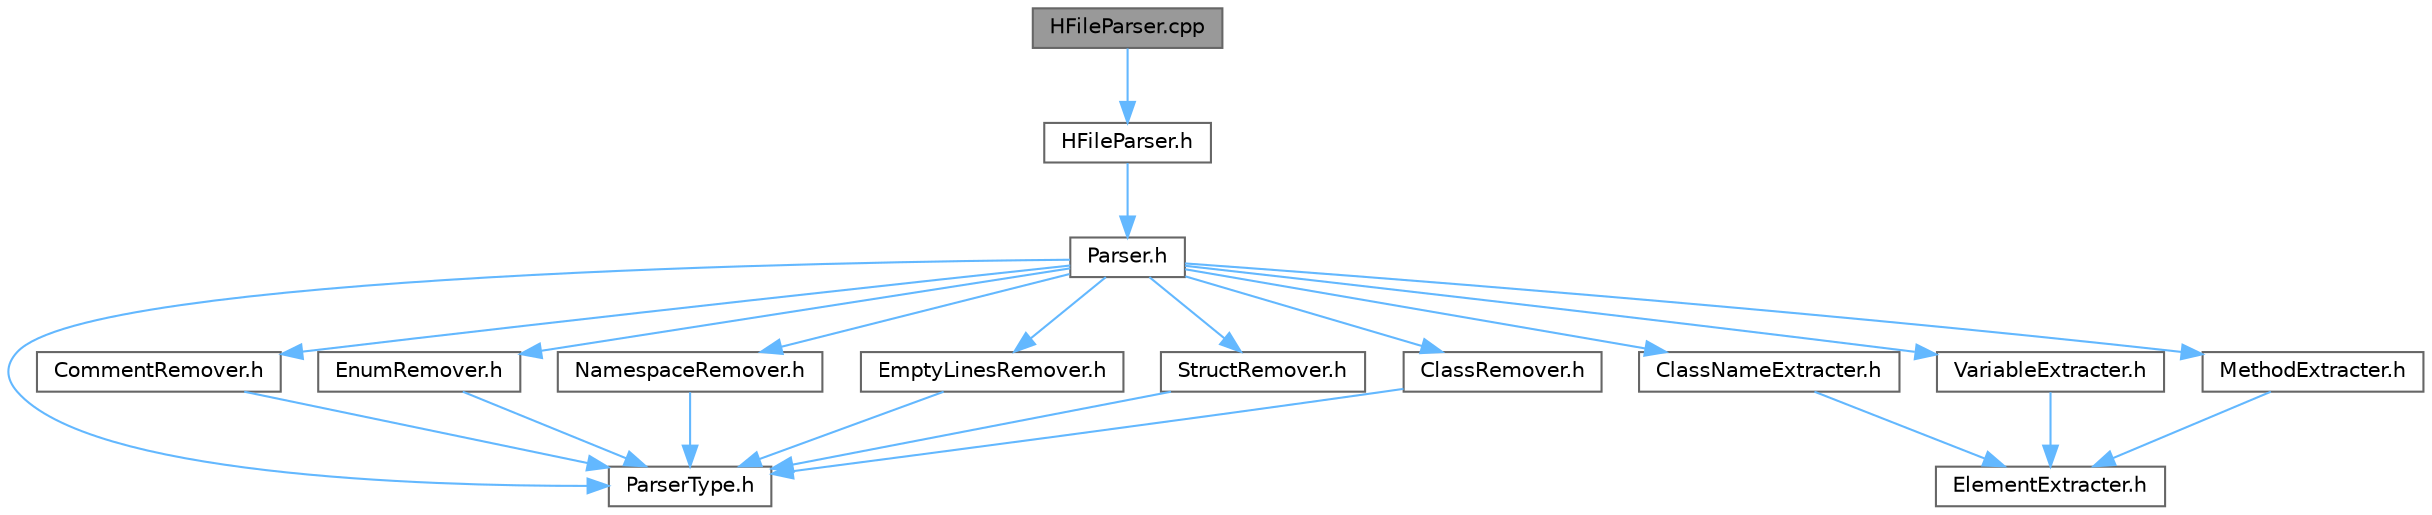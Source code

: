 digraph "HFileParser.cpp"
{
 // LATEX_PDF_SIZE
  bgcolor="transparent";
  edge [fontname=Helvetica,fontsize=10,labelfontname=Helvetica,labelfontsize=10];
  node [fontname=Helvetica,fontsize=10,shape=box,height=0.2,width=0.4];
  Node1 [id="Node000001",label="HFileParser.cpp",height=0.2,width=0.4,color="gray40", fillcolor="grey60", style="filled", fontcolor="black",tooltip=" "];
  Node1 -> Node2 [id="edge1_Node000001_Node000002",color="steelblue1",style="solid",tooltip=" "];
  Node2 [id="Node000002",label="HFileParser.h",height=0.2,width=0.4,color="grey40", fillcolor="white", style="filled",URL="$_h_file_parser_8h.html",tooltip=" "];
  Node2 -> Node3 [id="edge2_Node000002_Node000003",color="steelblue1",style="solid",tooltip=" "];
  Node3 [id="Node000003",label="Parser.h",height=0.2,width=0.4,color="grey40", fillcolor="white", style="filled",URL="$_parser_8h.html",tooltip=" "];
  Node3 -> Node4 [id="edge3_Node000003_Node000004",color="steelblue1",style="solid",tooltip=" "];
  Node4 [id="Node000004",label="ParserType.h",height=0.2,width=0.4,color="grey40", fillcolor="white", style="filled",URL="$_parser_type_8h.html",tooltip=" "];
  Node3 -> Node5 [id="edge4_Node000003_Node000005",color="steelblue1",style="solid",tooltip=" "];
  Node5 [id="Node000005",label="CommentRemover.h",height=0.2,width=0.4,color="grey40", fillcolor="white", style="filled",URL="$_comment_remover_8h.html",tooltip=" "];
  Node5 -> Node4 [id="edge5_Node000005_Node000004",color="steelblue1",style="solid",tooltip=" "];
  Node3 -> Node6 [id="edge6_Node000003_Node000006",color="steelblue1",style="solid",tooltip=" "];
  Node6 [id="Node000006",label="EnumRemover.h",height=0.2,width=0.4,color="grey40", fillcolor="white", style="filled",URL="$_enum_remover_8h.html",tooltip=" "];
  Node6 -> Node4 [id="edge7_Node000006_Node000004",color="steelblue1",style="solid",tooltip=" "];
  Node3 -> Node7 [id="edge8_Node000003_Node000007",color="steelblue1",style="solid",tooltip=" "];
  Node7 [id="Node000007",label="NamespaceRemover.h",height=0.2,width=0.4,color="grey40", fillcolor="white", style="filled",URL="$_namespace_remover_8h.html",tooltip=" "];
  Node7 -> Node4 [id="edge9_Node000007_Node000004",color="steelblue1",style="solid",tooltip=" "];
  Node3 -> Node8 [id="edge10_Node000003_Node000008",color="steelblue1",style="solid",tooltip=" "];
  Node8 [id="Node000008",label="EmptyLinesRemover.h",height=0.2,width=0.4,color="grey40", fillcolor="white", style="filled",URL="$_empty_lines_remover_8h.html",tooltip=" "];
  Node8 -> Node4 [id="edge11_Node000008_Node000004",color="steelblue1",style="solid",tooltip=" "];
  Node3 -> Node9 [id="edge12_Node000003_Node000009",color="steelblue1",style="solid",tooltip=" "];
  Node9 [id="Node000009",label="StructRemover.h",height=0.2,width=0.4,color="grey40", fillcolor="white", style="filled",URL="$_struct_remover_8h.html",tooltip=" "];
  Node9 -> Node4 [id="edge13_Node000009_Node000004",color="steelblue1",style="solid",tooltip=" "];
  Node3 -> Node10 [id="edge14_Node000003_Node000010",color="steelblue1",style="solid",tooltip=" "];
  Node10 [id="Node000010",label="ClassRemover.h",height=0.2,width=0.4,color="grey40", fillcolor="white", style="filled",URL="$_class_remover_8h.html",tooltip=" "];
  Node10 -> Node4 [id="edge15_Node000010_Node000004",color="steelblue1",style="solid",tooltip=" "];
  Node3 -> Node11 [id="edge16_Node000003_Node000011",color="steelblue1",style="solid",tooltip=" "];
  Node11 [id="Node000011",label="ClassNameExtracter.h",height=0.2,width=0.4,color="grey40", fillcolor="white", style="filled",URL="$_class_name_extracter_8h.html",tooltip=" "];
  Node11 -> Node12 [id="edge17_Node000011_Node000012",color="steelblue1",style="solid",tooltip=" "];
  Node12 [id="Node000012",label="ElementExtracter.h",height=0.2,width=0.4,color="grey40", fillcolor="white", style="filled",URL="$_element_extracter_8h.html",tooltip=" "];
  Node3 -> Node13 [id="edge18_Node000003_Node000013",color="steelblue1",style="solid",tooltip=" "];
  Node13 [id="Node000013",label="VariableExtracter.h",height=0.2,width=0.4,color="grey40", fillcolor="white", style="filled",URL="$_variable_extracter_8h.html",tooltip=" "];
  Node13 -> Node12 [id="edge19_Node000013_Node000012",color="steelblue1",style="solid",tooltip=" "];
  Node3 -> Node14 [id="edge20_Node000003_Node000014",color="steelblue1",style="solid",tooltip=" "];
  Node14 [id="Node000014",label="MethodExtracter.h",height=0.2,width=0.4,color="grey40", fillcolor="white", style="filled",URL="$_method_extracter_8h.html",tooltip=" "];
  Node14 -> Node12 [id="edge21_Node000014_Node000012",color="steelblue1",style="solid",tooltip=" "];
}
